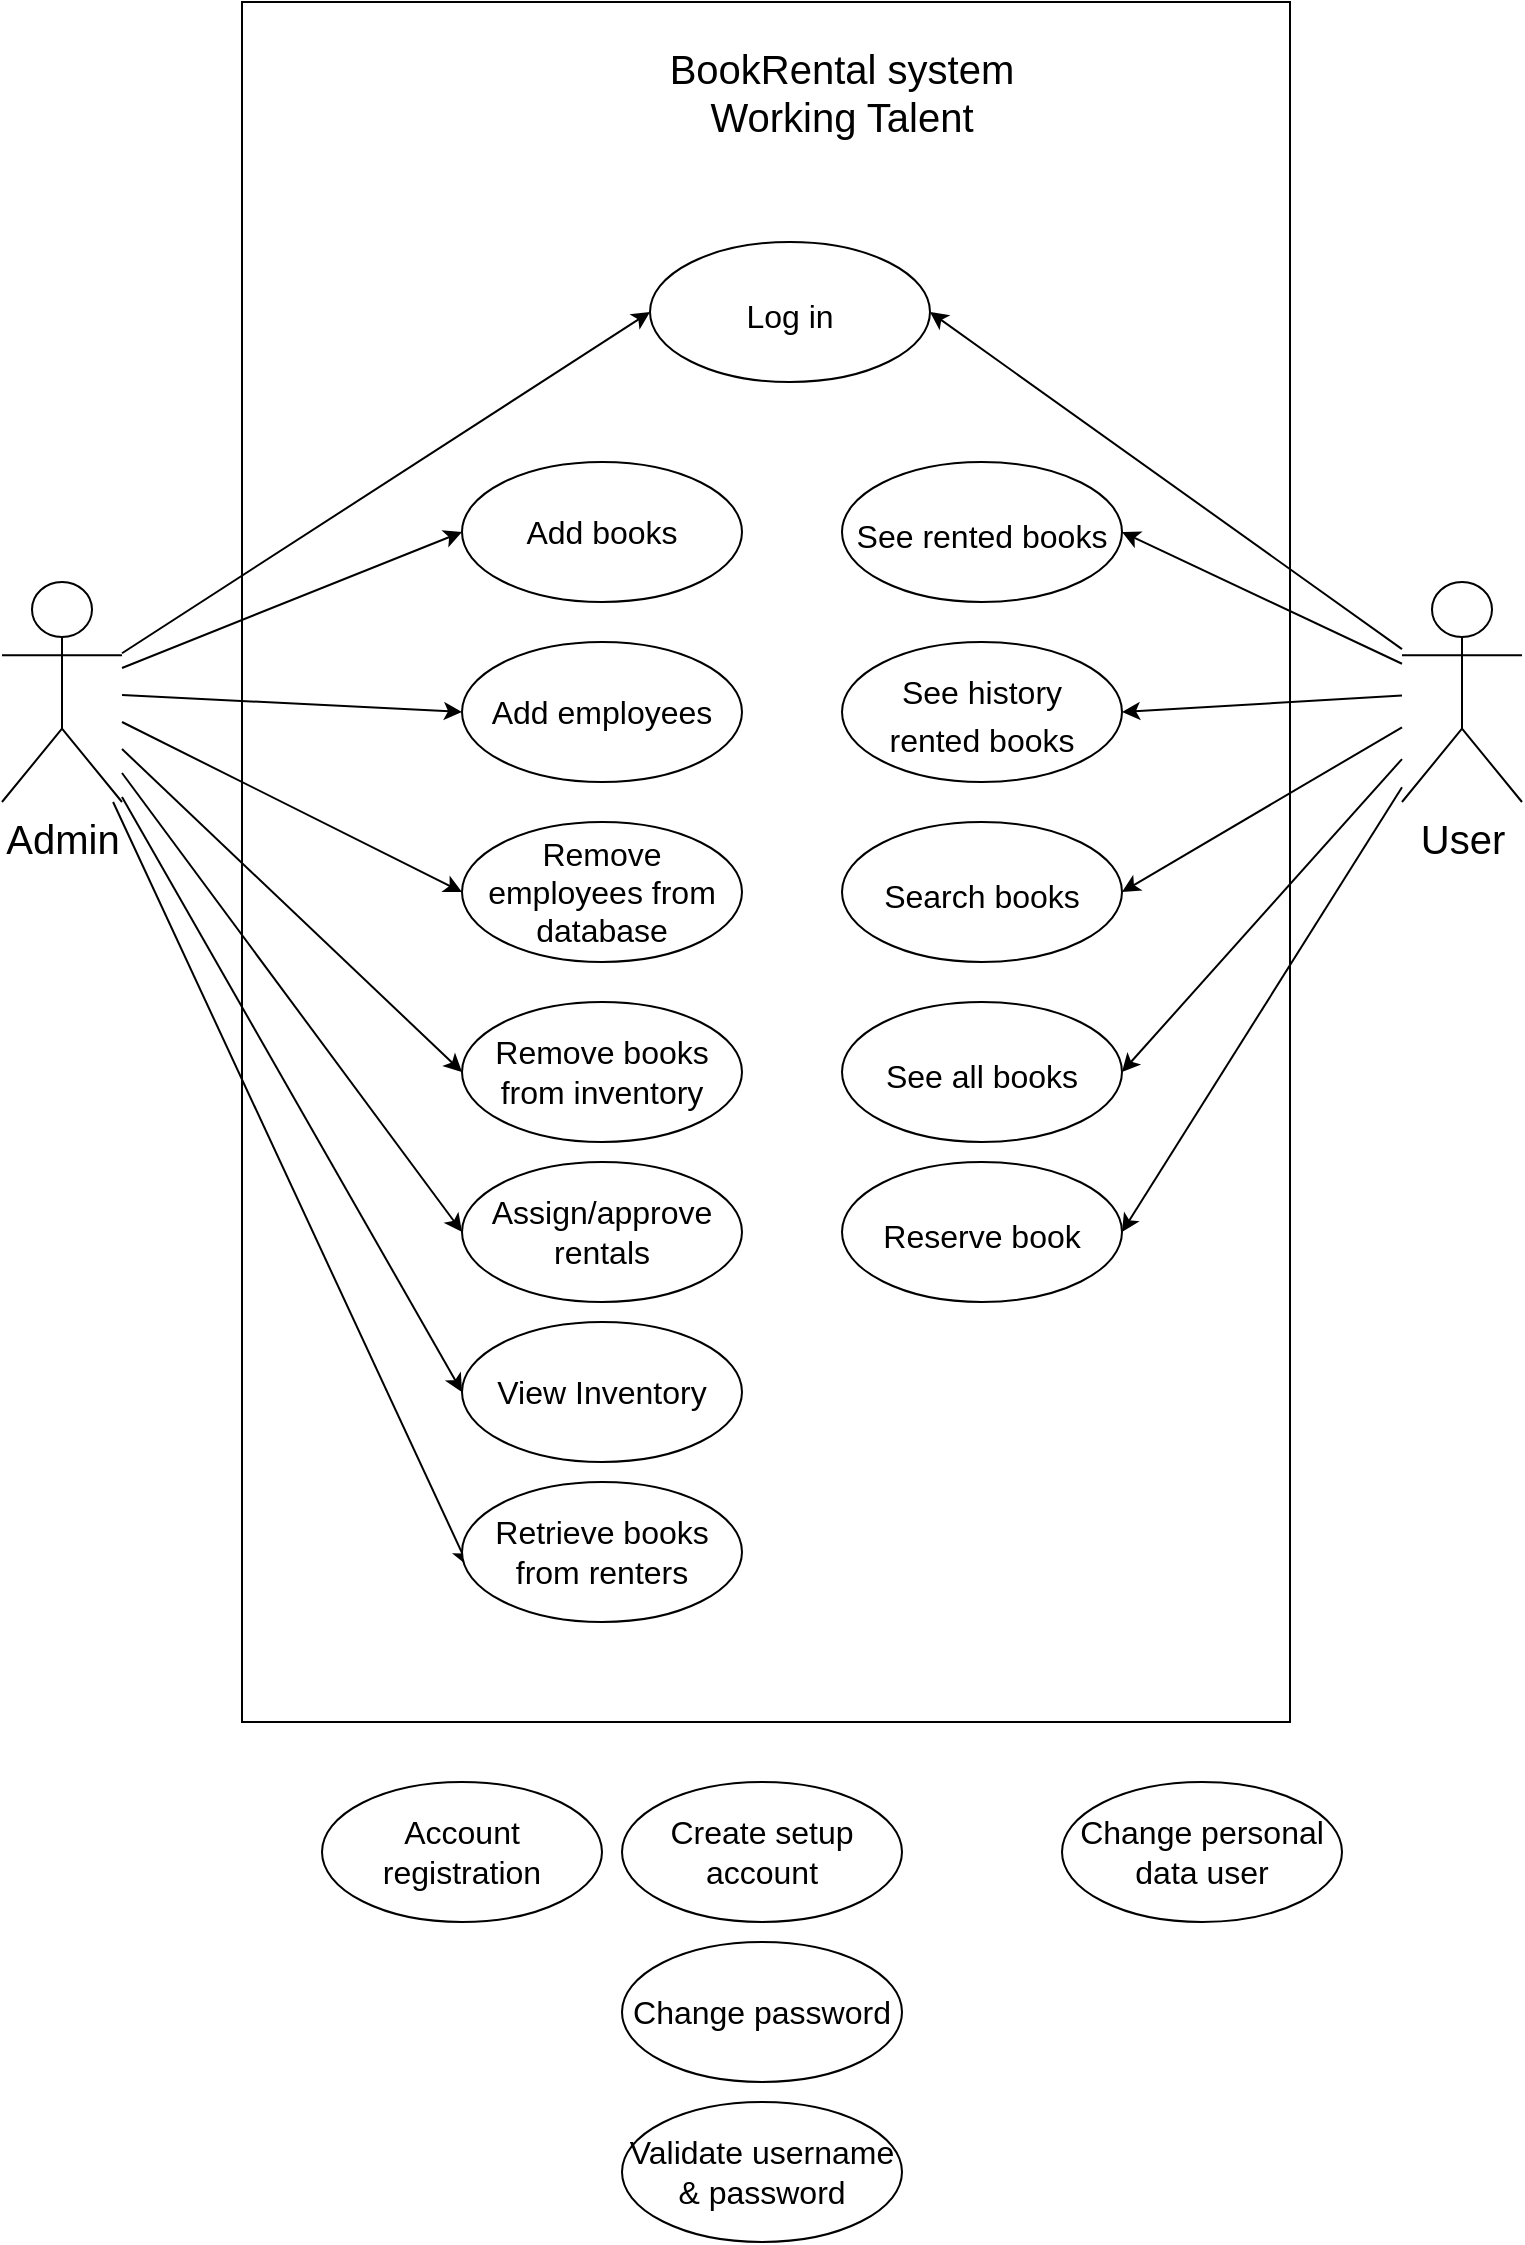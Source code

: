 <mxfile version="20.5.3" type="github">
  <diagram id="LWmxOxMAR2zUJaKUKrac" name="Pagina-1">
    <mxGraphModel dx="1422" dy="762" grid="1" gridSize="10" guides="1" tooltips="1" connect="1" arrows="1" fold="1" page="1" pageScale="1" pageWidth="827" pageHeight="1169" math="0" shadow="0">
      <root>
        <mxCell id="0" />
        <mxCell id="1" parent="0" />
        <mxCell id="b8h5ktrEGdcq_Mc8lOH4-26" style="rounded=0;orthogonalLoop=1;jettySize=auto;html=1;entryX=0;entryY=0.5;entryDx=0;entryDy=0;fontSize=20;" parent="1" source="b8h5ktrEGdcq_Mc8lOH4-1" target="b8h5ktrEGdcq_Mc8lOH4-5" edge="1">
          <mxGeometry relative="1" as="geometry" />
        </mxCell>
        <mxCell id="b8h5ktrEGdcq_Mc8lOH4-27" style="edgeStyle=none;rounded=0;orthogonalLoop=1;jettySize=auto;html=1;entryX=0;entryY=0.5;entryDx=0;entryDy=0;fontSize=20;" parent="1" source="b8h5ktrEGdcq_Mc8lOH4-1" target="b8h5ktrEGdcq_Mc8lOH4-6" edge="1">
          <mxGeometry relative="1" as="geometry" />
        </mxCell>
        <mxCell id="b8h5ktrEGdcq_Mc8lOH4-28" style="edgeStyle=none;rounded=0;orthogonalLoop=1;jettySize=auto;html=1;entryX=0;entryY=0.5;entryDx=0;entryDy=0;fontSize=20;" parent="1" source="b8h5ktrEGdcq_Mc8lOH4-1" target="b8h5ktrEGdcq_Mc8lOH4-7" edge="1">
          <mxGeometry relative="1" as="geometry" />
        </mxCell>
        <mxCell id="b8h5ktrEGdcq_Mc8lOH4-29" style="edgeStyle=none;rounded=0;orthogonalLoop=1;jettySize=auto;html=1;entryX=0;entryY=0.5;entryDx=0;entryDy=0;fontSize=20;" parent="1" source="b8h5ktrEGdcq_Mc8lOH4-1" target="b8h5ktrEGdcq_Mc8lOH4-11" edge="1">
          <mxGeometry relative="1" as="geometry" />
        </mxCell>
        <mxCell id="b8h5ktrEGdcq_Mc8lOH4-30" style="edgeStyle=none;rounded=0;orthogonalLoop=1;jettySize=auto;html=1;entryX=0;entryY=0.5;entryDx=0;entryDy=0;fontSize=20;" parent="1" source="b8h5ktrEGdcq_Mc8lOH4-1" target="b8h5ktrEGdcq_Mc8lOH4-8" edge="1">
          <mxGeometry relative="1" as="geometry" />
        </mxCell>
        <mxCell id="b8h5ktrEGdcq_Mc8lOH4-34" style="edgeStyle=none;rounded=0;orthogonalLoop=1;jettySize=auto;html=1;entryX=0;entryY=0.5;entryDx=0;entryDy=0;fontSize=20;" parent="1" source="b8h5ktrEGdcq_Mc8lOH4-1" target="b8h5ktrEGdcq_Mc8lOH4-9" edge="1">
          <mxGeometry relative="1" as="geometry" />
        </mxCell>
        <mxCell id="b8h5ktrEGdcq_Mc8lOH4-35" style="edgeStyle=none;rounded=0;orthogonalLoop=1;jettySize=auto;html=1;entryX=0.022;entryY=0.601;entryDx=0;entryDy=0;entryPerimeter=0;fontSize=20;" parent="1" source="b8h5ktrEGdcq_Mc8lOH4-1" target="b8h5ktrEGdcq_Mc8lOH4-10" edge="1">
          <mxGeometry relative="1" as="geometry" />
        </mxCell>
        <mxCell id="xV9nKRkV8ePECJnUsmLc-5" style="edgeStyle=none;rounded=0;orthogonalLoop=1;jettySize=auto;html=1;entryX=0;entryY=0.5;entryDx=0;entryDy=0;fontSize=16;" parent="1" source="b8h5ktrEGdcq_Mc8lOH4-1" target="b8h5ktrEGdcq_Mc8lOH4-19" edge="1">
          <mxGeometry relative="1" as="geometry" />
        </mxCell>
        <mxCell id="b8h5ktrEGdcq_Mc8lOH4-1" value="&lt;font style=&quot;font-size: 20px;&quot;&gt;Admin&lt;/font&gt;" style="shape=umlActor;verticalLabelPosition=bottom;verticalAlign=top;html=1;" parent="1" vertex="1">
          <mxGeometry x="20" y="310" width="60" height="110" as="geometry" />
        </mxCell>
        <mxCell id="b8h5ktrEGdcq_Mc8lOH4-3" value="" style="rounded=0;whiteSpace=wrap;html=1;fillStyle=auto;gradientColor=default;fillColor=none;" parent="1" vertex="1">
          <mxGeometry x="140" y="20" width="524" height="860" as="geometry" />
        </mxCell>
        <mxCell id="b8h5ktrEGdcq_Mc8lOH4-4" value="&lt;font style=&quot;font-size: 20px;&quot;&gt;BookRental system Working Talent&lt;/font&gt;" style="text;html=1;strokeColor=none;fillColor=none;align=center;verticalAlign=middle;whiteSpace=wrap;rounded=0;" parent="1" vertex="1">
          <mxGeometry x="350" y="50" width="180" height="30" as="geometry" />
        </mxCell>
        <mxCell id="b8h5ktrEGdcq_Mc8lOH4-5" value="Add books" style="ellipse;whiteSpace=wrap;html=1;fontSize=16;" parent="1" vertex="1">
          <mxGeometry x="250" y="250" width="140" height="70" as="geometry" />
        </mxCell>
        <mxCell id="b8h5ktrEGdcq_Mc8lOH4-6" value="Add employees" style="ellipse;whiteSpace=wrap;html=1;fontSize=16;" parent="1" vertex="1">
          <mxGeometry x="250" y="340" width="140" height="70" as="geometry" />
        </mxCell>
        <mxCell id="b8h5ktrEGdcq_Mc8lOH4-7" value="Remove employees from database" style="ellipse;whiteSpace=wrap;html=1;fontSize=16;" parent="1" vertex="1">
          <mxGeometry x="250" y="430" width="140" height="70" as="geometry" />
        </mxCell>
        <mxCell id="b8h5ktrEGdcq_Mc8lOH4-8" value="Assign/approve rentals" style="ellipse;whiteSpace=wrap;html=1;fontSize=16;" parent="1" vertex="1">
          <mxGeometry x="250" y="600" width="140" height="70" as="geometry" />
        </mxCell>
        <mxCell id="b8h5ktrEGdcq_Mc8lOH4-9" value="View Inventory" style="ellipse;whiteSpace=wrap;html=1;fontSize=16;" parent="1" vertex="1">
          <mxGeometry x="250" y="680" width="140" height="70" as="geometry" />
        </mxCell>
        <mxCell id="b8h5ktrEGdcq_Mc8lOH4-10" value="Retrieve books from renters" style="ellipse;whiteSpace=wrap;html=1;fontSize=16;" parent="1" vertex="1">
          <mxGeometry x="250" y="760" width="140" height="70" as="geometry" />
        </mxCell>
        <mxCell id="b8h5ktrEGdcq_Mc8lOH4-11" value="Remove books from inventory" style="ellipse;whiteSpace=wrap;html=1;fontSize=16;" parent="1" vertex="1">
          <mxGeometry x="250" y="520" width="140" height="70" as="geometry" />
        </mxCell>
        <mxCell id="b8h5ktrEGdcq_Mc8lOH4-36" style="edgeStyle=none;rounded=0;orthogonalLoop=1;jettySize=auto;html=1;entryX=1;entryY=0.5;entryDx=0;entryDy=0;fontSize=16;" parent="1" source="b8h5ktrEGdcq_Mc8lOH4-16" target="b8h5ktrEGdcq_Mc8lOH4-19" edge="1">
          <mxGeometry relative="1" as="geometry" />
        </mxCell>
        <mxCell id="b8h5ktrEGdcq_Mc8lOH4-37" style="edgeStyle=none;rounded=0;orthogonalLoop=1;jettySize=auto;html=1;entryX=1;entryY=0.5;entryDx=0;entryDy=0;fontSize=16;" parent="1" source="b8h5ktrEGdcq_Mc8lOH4-16" target="b8h5ktrEGdcq_Mc8lOH4-22" edge="1">
          <mxGeometry relative="1" as="geometry" />
        </mxCell>
        <mxCell id="b8h5ktrEGdcq_Mc8lOH4-38" style="edgeStyle=none;rounded=0;orthogonalLoop=1;jettySize=auto;html=1;entryX=1;entryY=0.5;entryDx=0;entryDy=0;fontSize=16;" parent="1" source="b8h5ktrEGdcq_Mc8lOH4-16" target="b8h5ktrEGdcq_Mc8lOH4-23" edge="1">
          <mxGeometry relative="1" as="geometry" />
        </mxCell>
        <mxCell id="b8h5ktrEGdcq_Mc8lOH4-41" style="edgeStyle=none;rounded=0;orthogonalLoop=1;jettySize=auto;html=1;entryX=1;entryY=0.5;entryDx=0;entryDy=0;fontSize=16;" parent="1" source="b8h5ktrEGdcq_Mc8lOH4-16" target="b8h5ktrEGdcq_Mc8lOH4-21" edge="1">
          <mxGeometry relative="1" as="geometry" />
        </mxCell>
        <mxCell id="b8h5ktrEGdcq_Mc8lOH4-42" style="edgeStyle=none;rounded=0;orthogonalLoop=1;jettySize=auto;html=1;entryX=1;entryY=0.5;entryDx=0;entryDy=0;fontSize=16;" parent="1" source="b8h5ktrEGdcq_Mc8lOH4-16" target="b8h5ktrEGdcq_Mc8lOH4-24" edge="1">
          <mxGeometry relative="1" as="geometry" />
        </mxCell>
        <mxCell id="b8h5ktrEGdcq_Mc8lOH4-43" style="edgeStyle=none;rounded=0;orthogonalLoop=1;jettySize=auto;html=1;entryX=1;entryY=0.5;entryDx=0;entryDy=0;fontSize=16;" parent="1" source="b8h5ktrEGdcq_Mc8lOH4-16" target="b8h5ktrEGdcq_Mc8lOH4-25" edge="1">
          <mxGeometry relative="1" as="geometry" />
        </mxCell>
        <mxCell id="b8h5ktrEGdcq_Mc8lOH4-16" value="&lt;font style=&quot;font-size: 20px;&quot;&gt;User&lt;/font&gt;" style="shape=umlActor;verticalLabelPosition=bottom;verticalAlign=top;html=1;" parent="1" vertex="1">
          <mxGeometry x="720" y="310" width="60" height="110" as="geometry" />
        </mxCell>
        <mxCell id="b8h5ktrEGdcq_Mc8lOH4-19" value="&lt;font style=&quot;font-size: 16px;&quot;&gt;Log in&lt;/font&gt;" style="ellipse;whiteSpace=wrap;html=1;fontSize=20;" parent="1" vertex="1">
          <mxGeometry x="344" y="140" width="140" height="70" as="geometry" />
        </mxCell>
        <mxCell id="b8h5ktrEGdcq_Mc8lOH4-21" value="&lt;font style=&quot;font-size: 16px;&quot;&gt;Search books&lt;/font&gt;" style="ellipse;whiteSpace=wrap;html=1;fontSize=20;" parent="1" vertex="1">
          <mxGeometry x="440" y="430" width="140" height="70" as="geometry" />
        </mxCell>
        <mxCell id="b8h5ktrEGdcq_Mc8lOH4-22" value="&lt;font style=&quot;font-size: 16px;&quot;&gt;See rented books&lt;/font&gt;" style="ellipse;whiteSpace=wrap;html=1;fontSize=20;" parent="1" vertex="1">
          <mxGeometry x="440" y="250" width="140" height="70" as="geometry" />
        </mxCell>
        <mxCell id="b8h5ktrEGdcq_Mc8lOH4-23" value="&lt;font style=&quot;font-size: 16px;&quot;&gt;&lt;font style=&quot;font-size: 16px;&quot;&gt;See&lt;/font&gt;&lt;font style=&quot;font-size: 16px;&quot;&gt; &lt;/font&gt;&lt;font style=&quot;font-size: 16px;&quot;&gt;history &lt;br&gt;rented books&lt;/font&gt;&lt;/font&gt;" style="ellipse;whiteSpace=wrap;html=1;fontSize=20;" parent="1" vertex="1">
          <mxGeometry x="440" y="340" width="140" height="70" as="geometry" />
        </mxCell>
        <mxCell id="b8h5ktrEGdcq_Mc8lOH4-24" value="&lt;font style=&quot;font-size: 16px;&quot;&gt;See all books&lt;/font&gt;" style="ellipse;whiteSpace=wrap;html=1;fontSize=20;" parent="1" vertex="1">
          <mxGeometry x="440" y="520" width="140" height="70" as="geometry" />
        </mxCell>
        <mxCell id="b8h5ktrEGdcq_Mc8lOH4-25" value="&lt;font style=&quot;font-size: 16px;&quot;&gt;Reserve book&lt;/font&gt;" style="ellipse;whiteSpace=wrap;html=1;fontSize=20;" parent="1" vertex="1">
          <mxGeometry x="440" y="600" width="140" height="70" as="geometry" />
        </mxCell>
        <mxCell id="xV9nKRkV8ePECJnUsmLc-1" value="Change personal data user" style="ellipse;whiteSpace=wrap;html=1;fillStyle=auto;fontSize=16;fillColor=none;gradientColor=default;" parent="1" vertex="1">
          <mxGeometry x="550" y="910" width="140" height="70" as="geometry" />
        </mxCell>
        <mxCell id="xV9nKRkV8ePECJnUsmLc-2" value="Create setup account" style="ellipse;whiteSpace=wrap;html=1;fillStyle=auto;fontSize=16;fillColor=none;gradientColor=default;" parent="1" vertex="1">
          <mxGeometry x="330" y="910" width="140" height="70" as="geometry" />
        </mxCell>
        <mxCell id="xV9nKRkV8ePECJnUsmLc-3" value="Change password" style="ellipse;whiteSpace=wrap;html=1;fillStyle=auto;fontSize=16;fillColor=none;gradientColor=default;" parent="1" vertex="1">
          <mxGeometry x="330" y="990" width="140" height="70" as="geometry" />
        </mxCell>
        <mxCell id="xV9nKRkV8ePECJnUsmLc-4" value="Validate username &amp;amp; password" style="ellipse;whiteSpace=wrap;html=1;fillStyle=auto;fontSize=16;fillColor=none;gradientColor=default;" parent="1" vertex="1">
          <mxGeometry x="330" y="1070" width="140" height="70" as="geometry" />
        </mxCell>
        <mxCell id="xV9nKRkV8ePECJnUsmLc-9" value="Account registration" style="ellipse;whiteSpace=wrap;html=1;fillStyle=auto;fontSize=16;fillColor=none;gradientColor=default;" parent="1" vertex="1">
          <mxGeometry x="180" y="910" width="140" height="70" as="geometry" />
        </mxCell>
      </root>
    </mxGraphModel>
  </diagram>
</mxfile>
